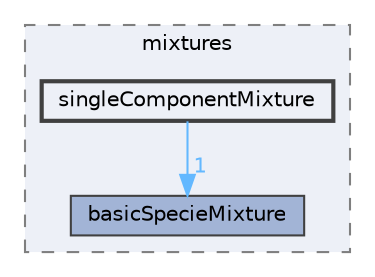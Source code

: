 digraph "src/thermophysicalModels/reactionThermo/mixtures/singleComponentMixture"
{
 // LATEX_PDF_SIZE
  bgcolor="transparent";
  edge [fontname=Helvetica,fontsize=10,labelfontname=Helvetica,labelfontsize=10];
  node [fontname=Helvetica,fontsize=10,shape=box,height=0.2,width=0.4];
  compound=true
  subgraph clusterdir_4c3899116fa10d6c6748b991d6c665d1 {
    graph [ bgcolor="#edf0f7", pencolor="grey50", label="mixtures", fontname=Helvetica,fontsize=10 style="filled,dashed", URL="dir_4c3899116fa10d6c6748b991d6c665d1.html",tooltip=""]
  dir_a92e19af280cfe91c9dfbd265388786a [label="basicSpecieMixture", fillcolor="#a2b4d6", color="grey25", style="filled", URL="dir_a92e19af280cfe91c9dfbd265388786a.html",tooltip=""];
  dir_2c65d1c5acf762c7e994b5d91d867bd9 [label="singleComponentMixture", fillcolor="#edf0f7", color="grey25", style="filled,bold", URL="dir_2c65d1c5acf762c7e994b5d91d867bd9.html",tooltip=""];
  }
  dir_2c65d1c5acf762c7e994b5d91d867bd9->dir_a92e19af280cfe91c9dfbd265388786a [headlabel="1", labeldistance=1.5 headhref="dir_003549_000244.html" href="dir_003549_000244.html" color="steelblue1" fontcolor="steelblue1"];
}

